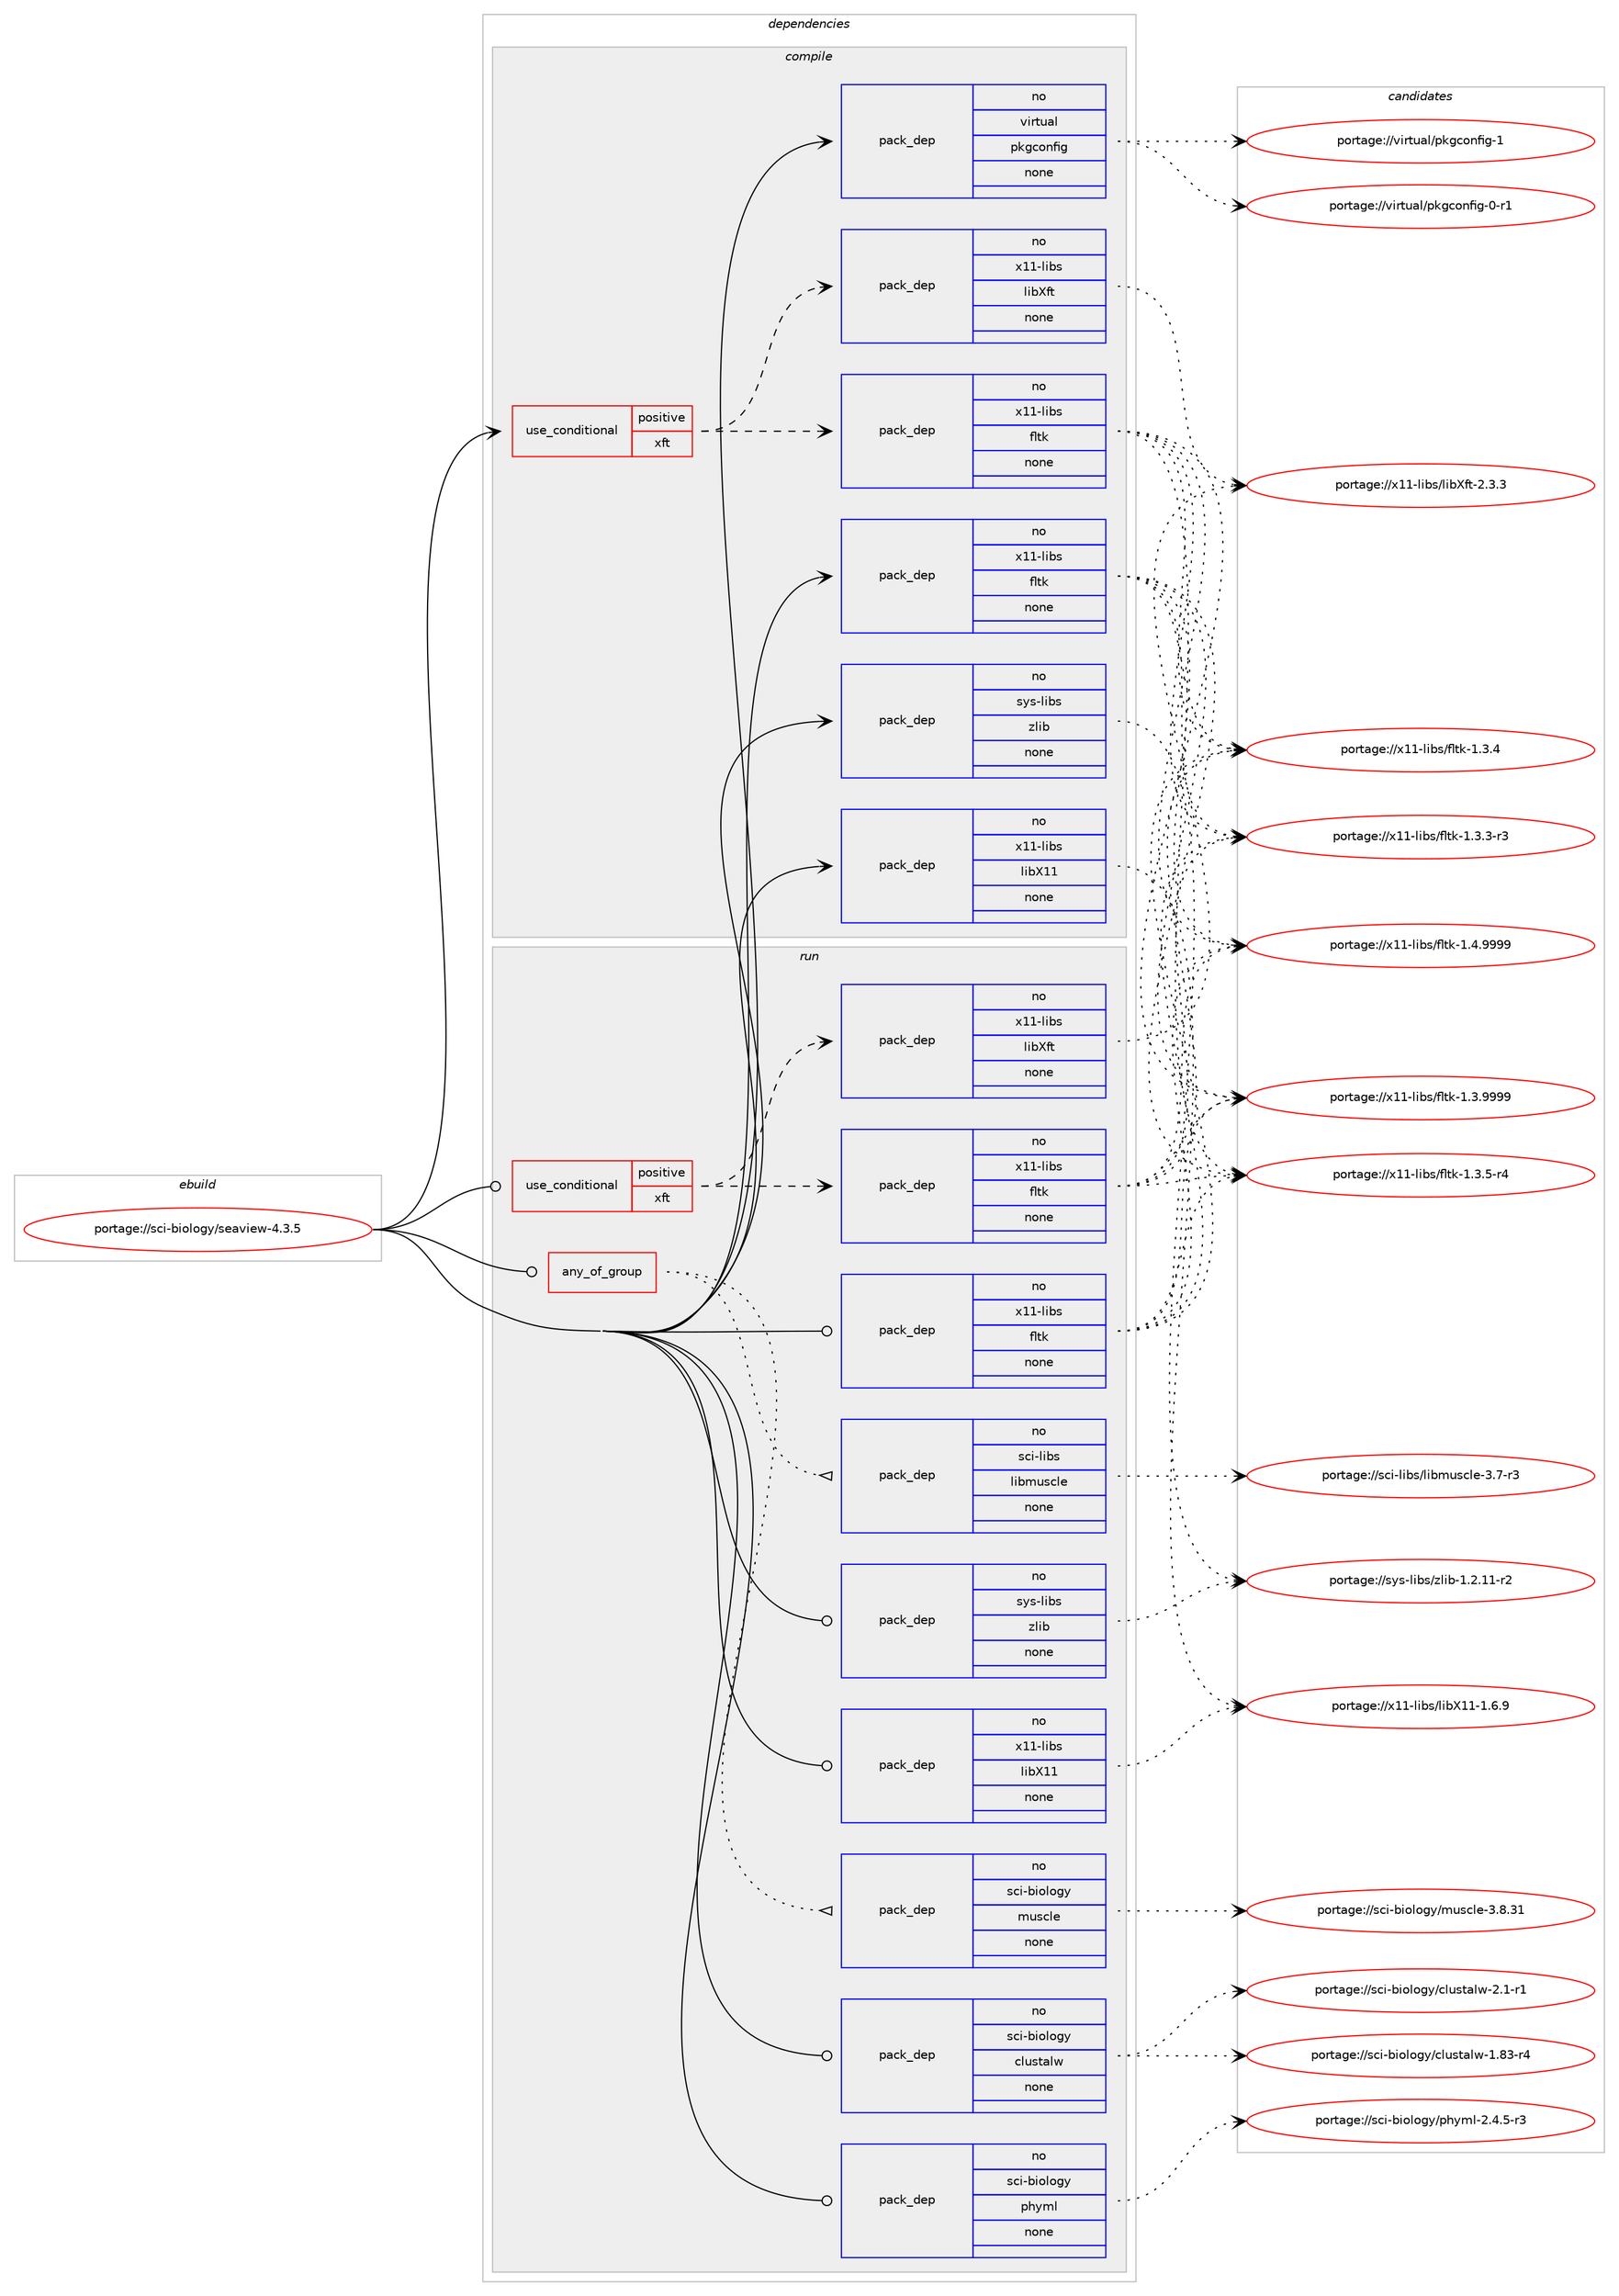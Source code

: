 digraph prolog {

# *************
# Graph options
# *************

newrank=true;
concentrate=true;
compound=true;
graph [rankdir=LR,fontname=Helvetica,fontsize=10,ranksep=1.5];#, ranksep=2.5, nodesep=0.2];
edge  [arrowhead=vee];
node  [fontname=Helvetica,fontsize=10];

# **********
# The ebuild
# **********

subgraph cluster_leftcol {
color=gray;
rank=same;
label=<<i>ebuild</i>>;
id [label="portage://sci-biology/seaview-4.3.5", color=red, width=4, href="../sci-biology/seaview-4.3.5.svg"];
}

# ****************
# The dependencies
# ****************

subgraph cluster_midcol {
color=gray;
label=<<i>dependencies</i>>;
subgraph cluster_compile {
fillcolor="#eeeeee";
style=filled;
label=<<i>compile</i>>;
subgraph cond11571 {
dependency56607 [label=<<TABLE BORDER="0" CELLBORDER="1" CELLSPACING="0" CELLPADDING="4"><TR><TD ROWSPAN="3" CELLPADDING="10">use_conditional</TD></TR><TR><TD>positive</TD></TR><TR><TD>xft</TD></TR></TABLE>>, shape=none, color=red];
subgraph pack43818 {
dependency56608 [label=<<TABLE BORDER="0" CELLBORDER="1" CELLSPACING="0" CELLPADDING="4" WIDTH="220"><TR><TD ROWSPAN="6" CELLPADDING="30">pack_dep</TD></TR><TR><TD WIDTH="110">no</TD></TR><TR><TD>x11-libs</TD></TR><TR><TD>libXft</TD></TR><TR><TD>none</TD></TR><TR><TD></TD></TR></TABLE>>, shape=none, color=blue];
}
dependency56607:e -> dependency56608:w [weight=20,style="dashed",arrowhead="vee"];
subgraph pack43819 {
dependency56609 [label=<<TABLE BORDER="0" CELLBORDER="1" CELLSPACING="0" CELLPADDING="4" WIDTH="220"><TR><TD ROWSPAN="6" CELLPADDING="30">pack_dep</TD></TR><TR><TD WIDTH="110">no</TD></TR><TR><TD>x11-libs</TD></TR><TR><TD>fltk</TD></TR><TR><TD>none</TD></TR><TR><TD></TD></TR></TABLE>>, shape=none, color=blue];
}
dependency56607:e -> dependency56609:w [weight=20,style="dashed",arrowhead="vee"];
}
id:e -> dependency56607:w [weight=20,style="solid",arrowhead="vee"];
subgraph pack43820 {
dependency56610 [label=<<TABLE BORDER="0" CELLBORDER="1" CELLSPACING="0" CELLPADDING="4" WIDTH="220"><TR><TD ROWSPAN="6" CELLPADDING="30">pack_dep</TD></TR><TR><TD WIDTH="110">no</TD></TR><TR><TD>sys-libs</TD></TR><TR><TD>zlib</TD></TR><TR><TD>none</TD></TR><TR><TD></TD></TR></TABLE>>, shape=none, color=blue];
}
id:e -> dependency56610:w [weight=20,style="solid",arrowhead="vee"];
subgraph pack43821 {
dependency56611 [label=<<TABLE BORDER="0" CELLBORDER="1" CELLSPACING="0" CELLPADDING="4" WIDTH="220"><TR><TD ROWSPAN="6" CELLPADDING="30">pack_dep</TD></TR><TR><TD WIDTH="110">no</TD></TR><TR><TD>virtual</TD></TR><TR><TD>pkgconfig</TD></TR><TR><TD>none</TD></TR><TR><TD></TD></TR></TABLE>>, shape=none, color=blue];
}
id:e -> dependency56611:w [weight=20,style="solid",arrowhead="vee"];
subgraph pack43822 {
dependency56612 [label=<<TABLE BORDER="0" CELLBORDER="1" CELLSPACING="0" CELLPADDING="4" WIDTH="220"><TR><TD ROWSPAN="6" CELLPADDING="30">pack_dep</TD></TR><TR><TD WIDTH="110">no</TD></TR><TR><TD>x11-libs</TD></TR><TR><TD>fltk</TD></TR><TR><TD>none</TD></TR><TR><TD></TD></TR></TABLE>>, shape=none, color=blue];
}
id:e -> dependency56612:w [weight=20,style="solid",arrowhead="vee"];
subgraph pack43823 {
dependency56613 [label=<<TABLE BORDER="0" CELLBORDER="1" CELLSPACING="0" CELLPADDING="4" WIDTH="220"><TR><TD ROWSPAN="6" CELLPADDING="30">pack_dep</TD></TR><TR><TD WIDTH="110">no</TD></TR><TR><TD>x11-libs</TD></TR><TR><TD>libX11</TD></TR><TR><TD>none</TD></TR><TR><TD></TD></TR></TABLE>>, shape=none, color=blue];
}
id:e -> dependency56613:w [weight=20,style="solid",arrowhead="vee"];
}
subgraph cluster_compileandrun {
fillcolor="#eeeeee";
style=filled;
label=<<i>compile and run</i>>;
}
subgraph cluster_run {
fillcolor="#eeeeee";
style=filled;
label=<<i>run</i>>;
subgraph any1163 {
dependency56614 [label=<<TABLE BORDER="0" CELLBORDER="1" CELLSPACING="0" CELLPADDING="4"><TR><TD CELLPADDING="10">any_of_group</TD></TR></TABLE>>, shape=none, color=red];subgraph pack43824 {
dependency56615 [label=<<TABLE BORDER="0" CELLBORDER="1" CELLSPACING="0" CELLPADDING="4" WIDTH="220"><TR><TD ROWSPAN="6" CELLPADDING="30">pack_dep</TD></TR><TR><TD WIDTH="110">no</TD></TR><TR><TD>sci-libs</TD></TR><TR><TD>libmuscle</TD></TR><TR><TD>none</TD></TR><TR><TD></TD></TR></TABLE>>, shape=none, color=blue];
}
dependency56614:e -> dependency56615:w [weight=20,style="dotted",arrowhead="oinv"];
subgraph pack43825 {
dependency56616 [label=<<TABLE BORDER="0" CELLBORDER="1" CELLSPACING="0" CELLPADDING="4" WIDTH="220"><TR><TD ROWSPAN="6" CELLPADDING="30">pack_dep</TD></TR><TR><TD WIDTH="110">no</TD></TR><TR><TD>sci-biology</TD></TR><TR><TD>muscle</TD></TR><TR><TD>none</TD></TR><TR><TD></TD></TR></TABLE>>, shape=none, color=blue];
}
dependency56614:e -> dependency56616:w [weight=20,style="dotted",arrowhead="oinv"];
}
id:e -> dependency56614:w [weight=20,style="solid",arrowhead="odot"];
subgraph cond11572 {
dependency56617 [label=<<TABLE BORDER="0" CELLBORDER="1" CELLSPACING="0" CELLPADDING="4"><TR><TD ROWSPAN="3" CELLPADDING="10">use_conditional</TD></TR><TR><TD>positive</TD></TR><TR><TD>xft</TD></TR></TABLE>>, shape=none, color=red];
subgraph pack43826 {
dependency56618 [label=<<TABLE BORDER="0" CELLBORDER="1" CELLSPACING="0" CELLPADDING="4" WIDTH="220"><TR><TD ROWSPAN="6" CELLPADDING="30">pack_dep</TD></TR><TR><TD WIDTH="110">no</TD></TR><TR><TD>x11-libs</TD></TR><TR><TD>libXft</TD></TR><TR><TD>none</TD></TR><TR><TD></TD></TR></TABLE>>, shape=none, color=blue];
}
dependency56617:e -> dependency56618:w [weight=20,style="dashed",arrowhead="vee"];
subgraph pack43827 {
dependency56619 [label=<<TABLE BORDER="0" CELLBORDER="1" CELLSPACING="0" CELLPADDING="4" WIDTH="220"><TR><TD ROWSPAN="6" CELLPADDING="30">pack_dep</TD></TR><TR><TD WIDTH="110">no</TD></TR><TR><TD>x11-libs</TD></TR><TR><TD>fltk</TD></TR><TR><TD>none</TD></TR><TR><TD></TD></TR></TABLE>>, shape=none, color=blue];
}
dependency56617:e -> dependency56619:w [weight=20,style="dashed",arrowhead="vee"];
}
id:e -> dependency56617:w [weight=20,style="solid",arrowhead="odot"];
subgraph pack43828 {
dependency56620 [label=<<TABLE BORDER="0" CELLBORDER="1" CELLSPACING="0" CELLPADDING="4" WIDTH="220"><TR><TD ROWSPAN="6" CELLPADDING="30">pack_dep</TD></TR><TR><TD WIDTH="110">no</TD></TR><TR><TD>sci-biology</TD></TR><TR><TD>clustalw</TD></TR><TR><TD>none</TD></TR><TR><TD></TD></TR></TABLE>>, shape=none, color=blue];
}
id:e -> dependency56620:w [weight=20,style="solid",arrowhead="odot"];
subgraph pack43829 {
dependency56621 [label=<<TABLE BORDER="0" CELLBORDER="1" CELLSPACING="0" CELLPADDING="4" WIDTH="220"><TR><TD ROWSPAN="6" CELLPADDING="30">pack_dep</TD></TR><TR><TD WIDTH="110">no</TD></TR><TR><TD>sci-biology</TD></TR><TR><TD>phyml</TD></TR><TR><TD>none</TD></TR><TR><TD></TD></TR></TABLE>>, shape=none, color=blue];
}
id:e -> dependency56621:w [weight=20,style="solid",arrowhead="odot"];
subgraph pack43830 {
dependency56622 [label=<<TABLE BORDER="0" CELLBORDER="1" CELLSPACING="0" CELLPADDING="4" WIDTH="220"><TR><TD ROWSPAN="6" CELLPADDING="30">pack_dep</TD></TR><TR><TD WIDTH="110">no</TD></TR><TR><TD>sys-libs</TD></TR><TR><TD>zlib</TD></TR><TR><TD>none</TD></TR><TR><TD></TD></TR></TABLE>>, shape=none, color=blue];
}
id:e -> dependency56622:w [weight=20,style="solid",arrowhead="odot"];
subgraph pack43831 {
dependency56623 [label=<<TABLE BORDER="0" CELLBORDER="1" CELLSPACING="0" CELLPADDING="4" WIDTH="220"><TR><TD ROWSPAN="6" CELLPADDING="30">pack_dep</TD></TR><TR><TD WIDTH="110">no</TD></TR><TR><TD>x11-libs</TD></TR><TR><TD>fltk</TD></TR><TR><TD>none</TD></TR><TR><TD></TD></TR></TABLE>>, shape=none, color=blue];
}
id:e -> dependency56623:w [weight=20,style="solid",arrowhead="odot"];
subgraph pack43832 {
dependency56624 [label=<<TABLE BORDER="0" CELLBORDER="1" CELLSPACING="0" CELLPADDING="4" WIDTH="220"><TR><TD ROWSPAN="6" CELLPADDING="30">pack_dep</TD></TR><TR><TD WIDTH="110">no</TD></TR><TR><TD>x11-libs</TD></TR><TR><TD>libX11</TD></TR><TR><TD>none</TD></TR><TR><TD></TD></TR></TABLE>>, shape=none, color=blue];
}
id:e -> dependency56624:w [weight=20,style="solid",arrowhead="odot"];
}
}

# **************
# The candidates
# **************

subgraph cluster_choices {
rank=same;
color=gray;
label=<<i>candidates</i>>;

subgraph choice43818 {
color=black;
nodesep=1;
choice12049494510810598115471081059888102116455046514651 [label="portage://x11-libs/libXft-2.3.3", color=red, width=4,href="../x11-libs/libXft-2.3.3.svg"];
dependency56608:e -> choice12049494510810598115471081059888102116455046514651:w [style=dotted,weight="100"];
}
subgraph choice43819 {
color=black;
nodesep=1;
choice1204949451081059811547102108116107454946524657575757 [label="portage://x11-libs/fltk-1.4.9999", color=red, width=4,href="../x11-libs/fltk-1.4.9999.svg"];
choice1204949451081059811547102108116107454946514657575757 [label="portage://x11-libs/fltk-1.3.9999", color=red, width=4,href="../x11-libs/fltk-1.3.9999.svg"];
choice12049494510810598115471021081161074549465146534511452 [label="portage://x11-libs/fltk-1.3.5-r4", color=red, width=4,href="../x11-libs/fltk-1.3.5-r4.svg"];
choice1204949451081059811547102108116107454946514652 [label="portage://x11-libs/fltk-1.3.4", color=red, width=4,href="../x11-libs/fltk-1.3.4.svg"];
choice12049494510810598115471021081161074549465146514511451 [label="portage://x11-libs/fltk-1.3.3-r3", color=red, width=4,href="../x11-libs/fltk-1.3.3-r3.svg"];
dependency56609:e -> choice1204949451081059811547102108116107454946524657575757:w [style=dotted,weight="100"];
dependency56609:e -> choice1204949451081059811547102108116107454946514657575757:w [style=dotted,weight="100"];
dependency56609:e -> choice12049494510810598115471021081161074549465146534511452:w [style=dotted,weight="100"];
dependency56609:e -> choice1204949451081059811547102108116107454946514652:w [style=dotted,weight="100"];
dependency56609:e -> choice12049494510810598115471021081161074549465146514511451:w [style=dotted,weight="100"];
}
subgraph choice43820 {
color=black;
nodesep=1;
choice11512111545108105981154712210810598454946504649494511450 [label="portage://sys-libs/zlib-1.2.11-r2", color=red, width=4,href="../sys-libs/zlib-1.2.11-r2.svg"];
dependency56610:e -> choice11512111545108105981154712210810598454946504649494511450:w [style=dotted,weight="100"];
}
subgraph choice43821 {
color=black;
nodesep=1;
choice1181051141161179710847112107103991111101021051034549 [label="portage://virtual/pkgconfig-1", color=red, width=4,href="../virtual/pkgconfig-1.svg"];
choice11810511411611797108471121071039911111010210510345484511449 [label="portage://virtual/pkgconfig-0-r1", color=red, width=4,href="../virtual/pkgconfig-0-r1.svg"];
dependency56611:e -> choice1181051141161179710847112107103991111101021051034549:w [style=dotted,weight="100"];
dependency56611:e -> choice11810511411611797108471121071039911111010210510345484511449:w [style=dotted,weight="100"];
}
subgraph choice43822 {
color=black;
nodesep=1;
choice1204949451081059811547102108116107454946524657575757 [label="portage://x11-libs/fltk-1.4.9999", color=red, width=4,href="../x11-libs/fltk-1.4.9999.svg"];
choice1204949451081059811547102108116107454946514657575757 [label="portage://x11-libs/fltk-1.3.9999", color=red, width=4,href="../x11-libs/fltk-1.3.9999.svg"];
choice12049494510810598115471021081161074549465146534511452 [label="portage://x11-libs/fltk-1.3.5-r4", color=red, width=4,href="../x11-libs/fltk-1.3.5-r4.svg"];
choice1204949451081059811547102108116107454946514652 [label="portage://x11-libs/fltk-1.3.4", color=red, width=4,href="../x11-libs/fltk-1.3.4.svg"];
choice12049494510810598115471021081161074549465146514511451 [label="portage://x11-libs/fltk-1.3.3-r3", color=red, width=4,href="../x11-libs/fltk-1.3.3-r3.svg"];
dependency56612:e -> choice1204949451081059811547102108116107454946524657575757:w [style=dotted,weight="100"];
dependency56612:e -> choice1204949451081059811547102108116107454946514657575757:w [style=dotted,weight="100"];
dependency56612:e -> choice12049494510810598115471021081161074549465146534511452:w [style=dotted,weight="100"];
dependency56612:e -> choice1204949451081059811547102108116107454946514652:w [style=dotted,weight="100"];
dependency56612:e -> choice12049494510810598115471021081161074549465146514511451:w [style=dotted,weight="100"];
}
subgraph choice43823 {
color=black;
nodesep=1;
choice120494945108105981154710810598884949454946544657 [label="portage://x11-libs/libX11-1.6.9", color=red, width=4,href="../x11-libs/libX11-1.6.9.svg"];
dependency56613:e -> choice120494945108105981154710810598884949454946544657:w [style=dotted,weight="100"];
}
subgraph choice43824 {
color=black;
nodesep=1;
choice115991054510810598115471081059810911711599108101455146554511451 [label="portage://sci-libs/libmuscle-3.7-r3", color=red, width=4,href="../sci-libs/libmuscle-3.7-r3.svg"];
dependency56615:e -> choice115991054510810598115471081059810911711599108101455146554511451:w [style=dotted,weight="100"];
}
subgraph choice43825 {
color=black;
nodesep=1;
choice115991054598105111108111103121471091171159910810145514656465149 [label="portage://sci-biology/muscle-3.8.31", color=red, width=4,href="../sci-biology/muscle-3.8.31.svg"];
dependency56616:e -> choice115991054598105111108111103121471091171159910810145514656465149:w [style=dotted,weight="100"];
}
subgraph choice43826 {
color=black;
nodesep=1;
choice12049494510810598115471081059888102116455046514651 [label="portage://x11-libs/libXft-2.3.3", color=red, width=4,href="../x11-libs/libXft-2.3.3.svg"];
dependency56618:e -> choice12049494510810598115471081059888102116455046514651:w [style=dotted,weight="100"];
}
subgraph choice43827 {
color=black;
nodesep=1;
choice1204949451081059811547102108116107454946524657575757 [label="portage://x11-libs/fltk-1.4.9999", color=red, width=4,href="../x11-libs/fltk-1.4.9999.svg"];
choice1204949451081059811547102108116107454946514657575757 [label="portage://x11-libs/fltk-1.3.9999", color=red, width=4,href="../x11-libs/fltk-1.3.9999.svg"];
choice12049494510810598115471021081161074549465146534511452 [label="portage://x11-libs/fltk-1.3.5-r4", color=red, width=4,href="../x11-libs/fltk-1.3.5-r4.svg"];
choice1204949451081059811547102108116107454946514652 [label="portage://x11-libs/fltk-1.3.4", color=red, width=4,href="../x11-libs/fltk-1.3.4.svg"];
choice12049494510810598115471021081161074549465146514511451 [label="portage://x11-libs/fltk-1.3.3-r3", color=red, width=4,href="../x11-libs/fltk-1.3.3-r3.svg"];
dependency56619:e -> choice1204949451081059811547102108116107454946524657575757:w [style=dotted,weight="100"];
dependency56619:e -> choice1204949451081059811547102108116107454946514657575757:w [style=dotted,weight="100"];
dependency56619:e -> choice12049494510810598115471021081161074549465146534511452:w [style=dotted,weight="100"];
dependency56619:e -> choice1204949451081059811547102108116107454946514652:w [style=dotted,weight="100"];
dependency56619:e -> choice12049494510810598115471021081161074549465146514511451:w [style=dotted,weight="100"];
}
subgraph choice43828 {
color=black;
nodesep=1;
choice115991054598105111108111103121479910811711511697108119455046494511449 [label="portage://sci-biology/clustalw-2.1-r1", color=red, width=4,href="../sci-biology/clustalw-2.1-r1.svg"];
choice11599105459810511110811110312147991081171151169710811945494656514511452 [label="portage://sci-biology/clustalw-1.83-r4", color=red, width=4,href="../sci-biology/clustalw-1.83-r4.svg"];
dependency56620:e -> choice115991054598105111108111103121479910811711511697108119455046494511449:w [style=dotted,weight="100"];
dependency56620:e -> choice11599105459810511110811110312147991081171151169710811945494656514511452:w [style=dotted,weight="100"];
}
subgraph choice43829 {
color=black;
nodesep=1;
choice115991054598105111108111103121471121041211091084550465246534511451 [label="portage://sci-biology/phyml-2.4.5-r3", color=red, width=4,href="../sci-biology/phyml-2.4.5-r3.svg"];
dependency56621:e -> choice115991054598105111108111103121471121041211091084550465246534511451:w [style=dotted,weight="100"];
}
subgraph choice43830 {
color=black;
nodesep=1;
choice11512111545108105981154712210810598454946504649494511450 [label="portage://sys-libs/zlib-1.2.11-r2", color=red, width=4,href="../sys-libs/zlib-1.2.11-r2.svg"];
dependency56622:e -> choice11512111545108105981154712210810598454946504649494511450:w [style=dotted,weight="100"];
}
subgraph choice43831 {
color=black;
nodesep=1;
choice1204949451081059811547102108116107454946524657575757 [label="portage://x11-libs/fltk-1.4.9999", color=red, width=4,href="../x11-libs/fltk-1.4.9999.svg"];
choice1204949451081059811547102108116107454946514657575757 [label="portage://x11-libs/fltk-1.3.9999", color=red, width=4,href="../x11-libs/fltk-1.3.9999.svg"];
choice12049494510810598115471021081161074549465146534511452 [label="portage://x11-libs/fltk-1.3.5-r4", color=red, width=4,href="../x11-libs/fltk-1.3.5-r4.svg"];
choice1204949451081059811547102108116107454946514652 [label="portage://x11-libs/fltk-1.3.4", color=red, width=4,href="../x11-libs/fltk-1.3.4.svg"];
choice12049494510810598115471021081161074549465146514511451 [label="portage://x11-libs/fltk-1.3.3-r3", color=red, width=4,href="../x11-libs/fltk-1.3.3-r3.svg"];
dependency56623:e -> choice1204949451081059811547102108116107454946524657575757:w [style=dotted,weight="100"];
dependency56623:e -> choice1204949451081059811547102108116107454946514657575757:w [style=dotted,weight="100"];
dependency56623:e -> choice12049494510810598115471021081161074549465146534511452:w [style=dotted,weight="100"];
dependency56623:e -> choice1204949451081059811547102108116107454946514652:w [style=dotted,weight="100"];
dependency56623:e -> choice12049494510810598115471021081161074549465146514511451:w [style=dotted,weight="100"];
}
subgraph choice43832 {
color=black;
nodesep=1;
choice120494945108105981154710810598884949454946544657 [label="portage://x11-libs/libX11-1.6.9", color=red, width=4,href="../x11-libs/libX11-1.6.9.svg"];
dependency56624:e -> choice120494945108105981154710810598884949454946544657:w [style=dotted,weight="100"];
}
}

}
